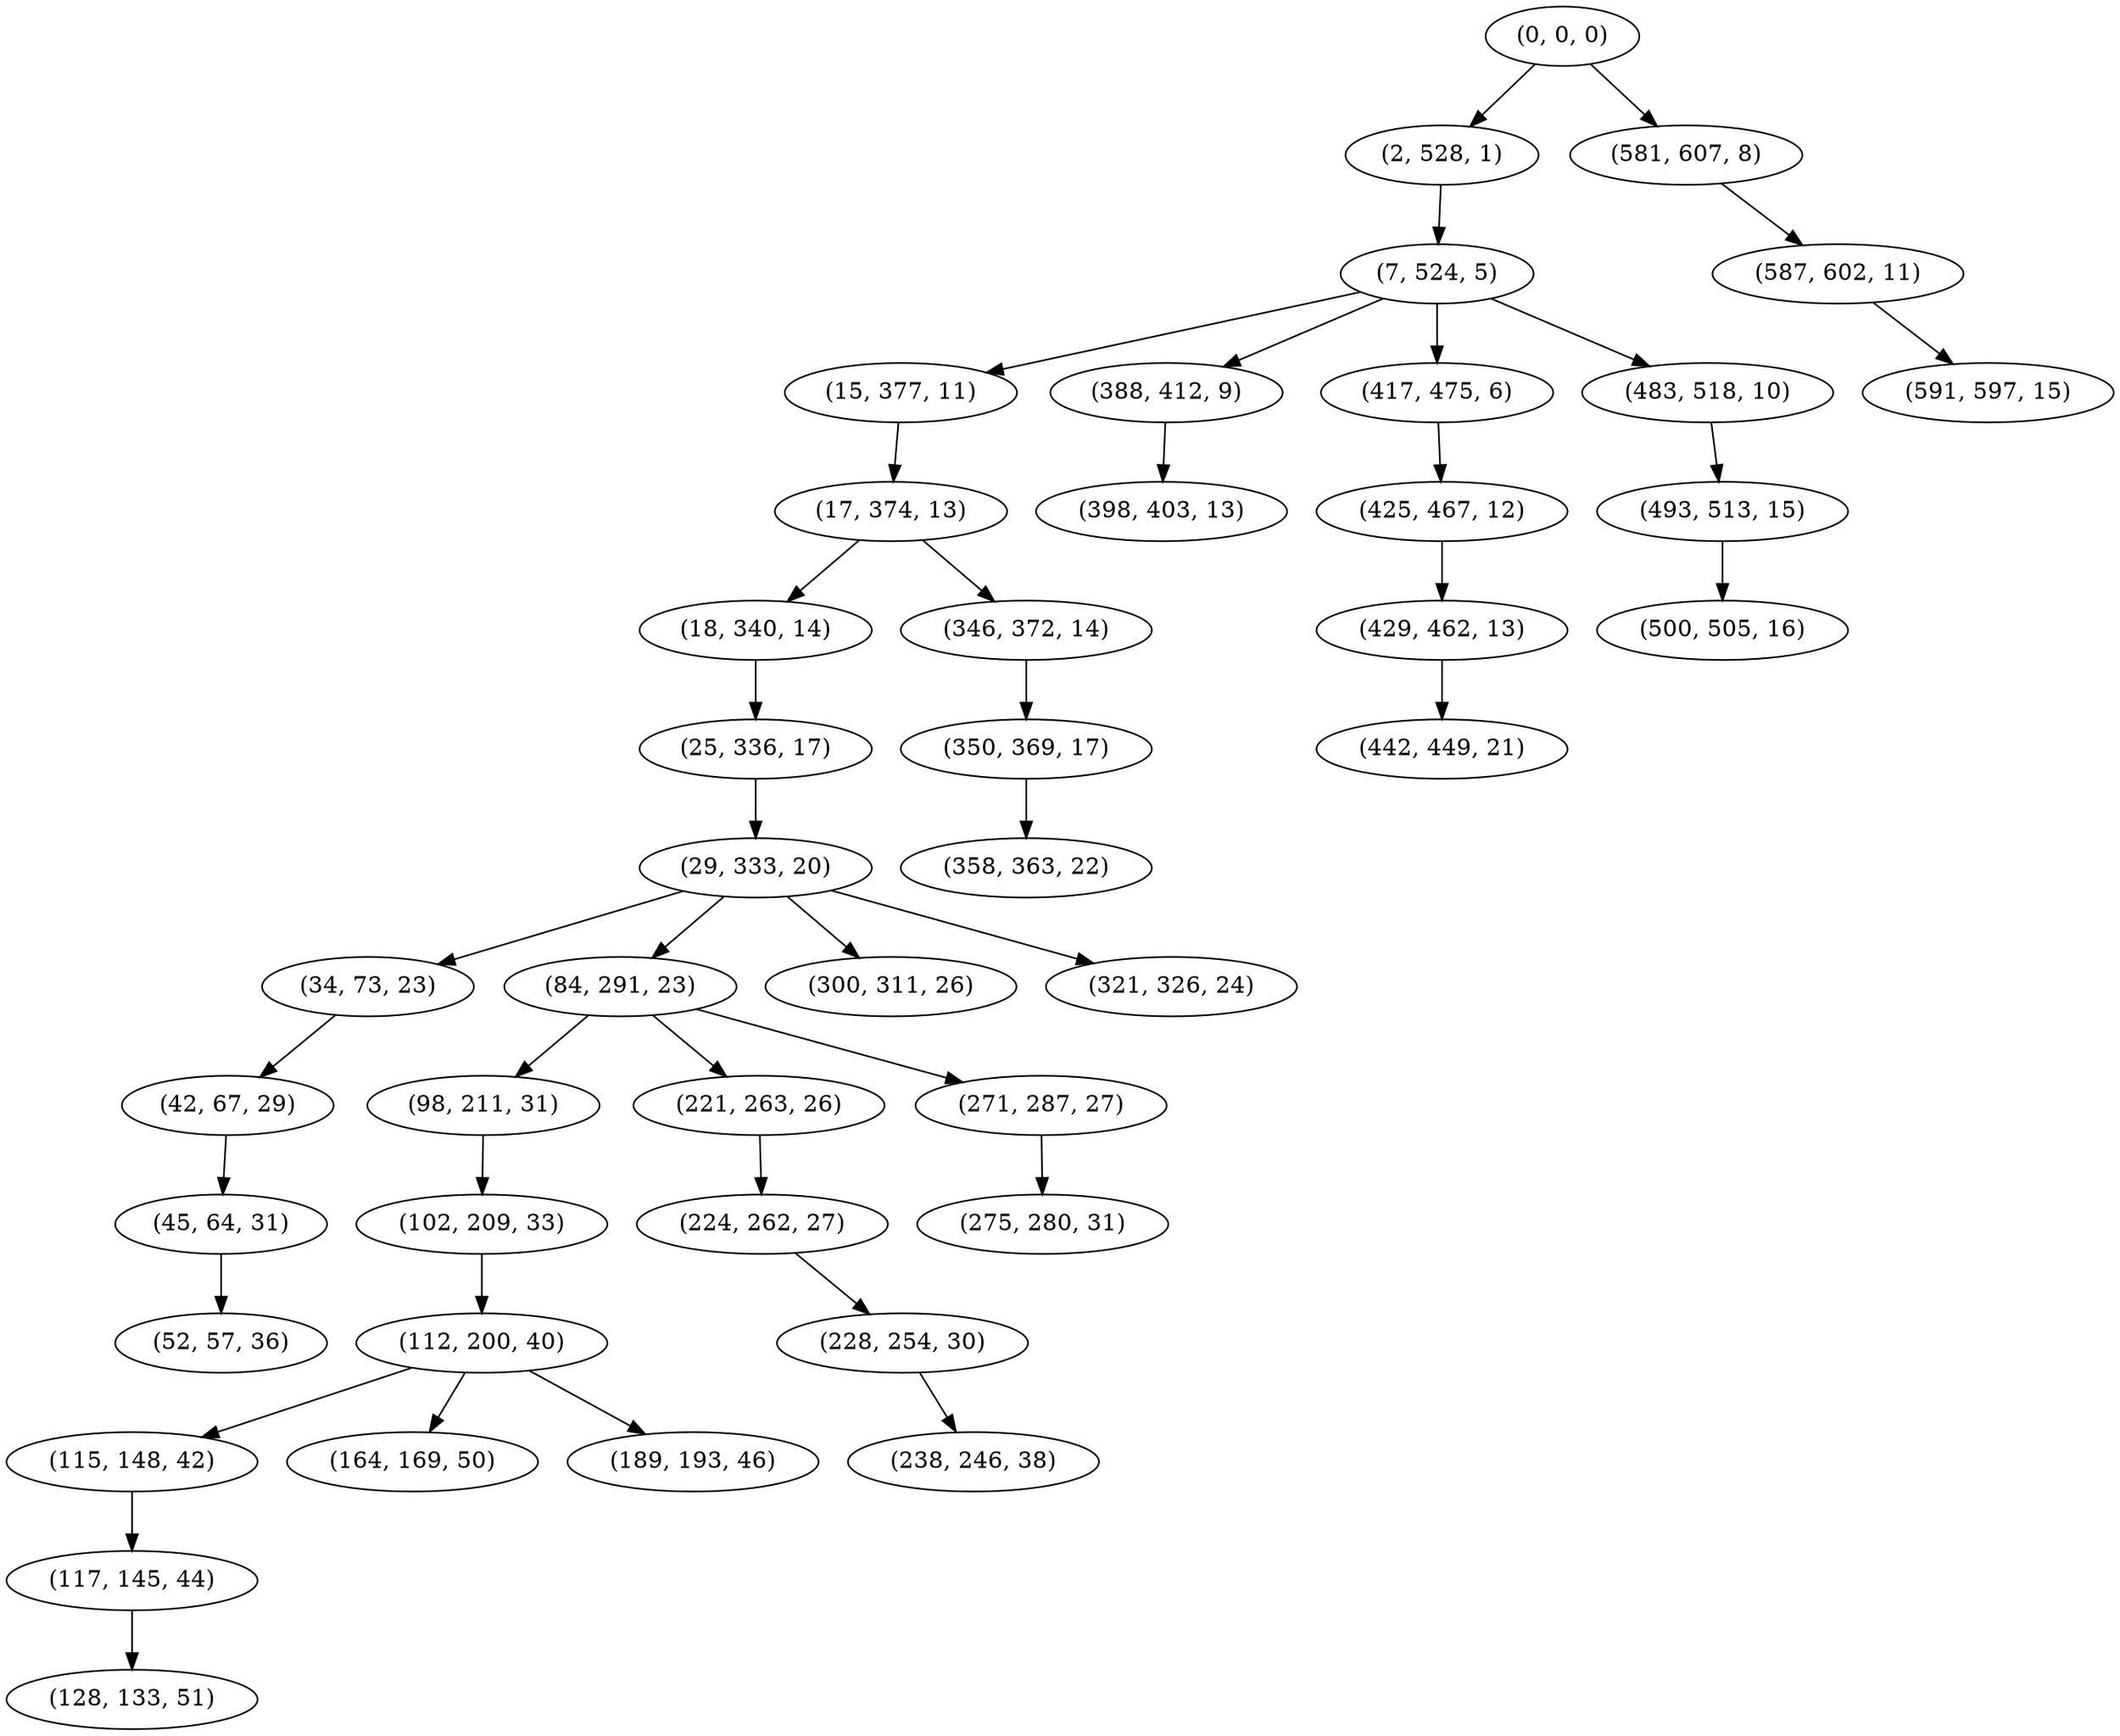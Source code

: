 digraph tree {
    "(0, 0, 0)";
    "(2, 528, 1)";
    "(7, 524, 5)";
    "(15, 377, 11)";
    "(17, 374, 13)";
    "(18, 340, 14)";
    "(25, 336, 17)";
    "(29, 333, 20)";
    "(34, 73, 23)";
    "(42, 67, 29)";
    "(45, 64, 31)";
    "(52, 57, 36)";
    "(84, 291, 23)";
    "(98, 211, 31)";
    "(102, 209, 33)";
    "(112, 200, 40)";
    "(115, 148, 42)";
    "(117, 145, 44)";
    "(128, 133, 51)";
    "(164, 169, 50)";
    "(189, 193, 46)";
    "(221, 263, 26)";
    "(224, 262, 27)";
    "(228, 254, 30)";
    "(238, 246, 38)";
    "(271, 287, 27)";
    "(275, 280, 31)";
    "(300, 311, 26)";
    "(321, 326, 24)";
    "(346, 372, 14)";
    "(350, 369, 17)";
    "(358, 363, 22)";
    "(388, 412, 9)";
    "(398, 403, 13)";
    "(417, 475, 6)";
    "(425, 467, 12)";
    "(429, 462, 13)";
    "(442, 449, 21)";
    "(483, 518, 10)";
    "(493, 513, 15)";
    "(500, 505, 16)";
    "(581, 607, 8)";
    "(587, 602, 11)";
    "(591, 597, 15)";
    "(0, 0, 0)" -> "(2, 528, 1)";
    "(0, 0, 0)" -> "(581, 607, 8)";
    "(2, 528, 1)" -> "(7, 524, 5)";
    "(7, 524, 5)" -> "(15, 377, 11)";
    "(7, 524, 5)" -> "(388, 412, 9)";
    "(7, 524, 5)" -> "(417, 475, 6)";
    "(7, 524, 5)" -> "(483, 518, 10)";
    "(15, 377, 11)" -> "(17, 374, 13)";
    "(17, 374, 13)" -> "(18, 340, 14)";
    "(17, 374, 13)" -> "(346, 372, 14)";
    "(18, 340, 14)" -> "(25, 336, 17)";
    "(25, 336, 17)" -> "(29, 333, 20)";
    "(29, 333, 20)" -> "(34, 73, 23)";
    "(29, 333, 20)" -> "(84, 291, 23)";
    "(29, 333, 20)" -> "(300, 311, 26)";
    "(29, 333, 20)" -> "(321, 326, 24)";
    "(34, 73, 23)" -> "(42, 67, 29)";
    "(42, 67, 29)" -> "(45, 64, 31)";
    "(45, 64, 31)" -> "(52, 57, 36)";
    "(84, 291, 23)" -> "(98, 211, 31)";
    "(84, 291, 23)" -> "(221, 263, 26)";
    "(84, 291, 23)" -> "(271, 287, 27)";
    "(98, 211, 31)" -> "(102, 209, 33)";
    "(102, 209, 33)" -> "(112, 200, 40)";
    "(112, 200, 40)" -> "(115, 148, 42)";
    "(112, 200, 40)" -> "(164, 169, 50)";
    "(112, 200, 40)" -> "(189, 193, 46)";
    "(115, 148, 42)" -> "(117, 145, 44)";
    "(117, 145, 44)" -> "(128, 133, 51)";
    "(221, 263, 26)" -> "(224, 262, 27)";
    "(224, 262, 27)" -> "(228, 254, 30)";
    "(228, 254, 30)" -> "(238, 246, 38)";
    "(271, 287, 27)" -> "(275, 280, 31)";
    "(346, 372, 14)" -> "(350, 369, 17)";
    "(350, 369, 17)" -> "(358, 363, 22)";
    "(388, 412, 9)" -> "(398, 403, 13)";
    "(417, 475, 6)" -> "(425, 467, 12)";
    "(425, 467, 12)" -> "(429, 462, 13)";
    "(429, 462, 13)" -> "(442, 449, 21)";
    "(483, 518, 10)" -> "(493, 513, 15)";
    "(493, 513, 15)" -> "(500, 505, 16)";
    "(581, 607, 8)" -> "(587, 602, 11)";
    "(587, 602, 11)" -> "(591, 597, 15)";
}
